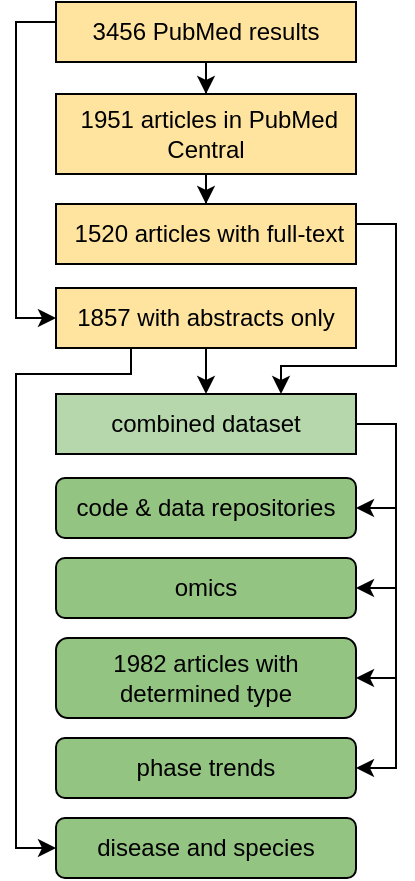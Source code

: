 <mxGraphModel dx="1016" dy="1460" grid="1" gridSize="10" guides="1" tooltips="1" connect="1" arrows="1" fold="1" page="1" pageScale="1" pageWidth="827" pageHeight="1169" background="#ffffff"><root><mxCell id="0"/><mxCell id="1" parent="0"/><mxCell id="4" value="" style="edgeStyle=orthogonalEdgeStyle;rounded=0;html=1;jettySize=auto;orthogonalLoop=1;" parent="1" source="2" target="3" edge="1"><mxGeometry relative="1" as="geometry"/></mxCell><mxCell id="8" value="" style="edgeStyle=orthogonalEdgeStyle;rounded=0;html=1;jettySize=auto;orthogonalLoop=1;" edge="1" parent="1" source="2" target="7"><mxGeometry relative="1" as="geometry"><Array as="points"><mxPoint x="40" y="50"/><mxPoint x="40" y="198"/></Array></mxGeometry></mxCell><mxCell id="2" value="3456 PubMed results" style="rounded=0;whiteSpace=wrap;html=1;fillColor=#ffe49f;" parent="1" vertex="1"><mxGeometry x="60" y="40" width="150" height="30" as="geometry"/></mxCell><mxCell id="11" style="edgeStyle=orthogonalEdgeStyle;rounded=0;html=1;exitX=0.5;exitY=1;entryX=0.5;entryY=0;jettySize=auto;orthogonalLoop=1;" edge="1" parent="1" source="7" target="9"><mxGeometry relative="1" as="geometry"><Array as="points"><mxPoint x="135" y="231"/><mxPoint x="135" y="231"/></Array></mxGeometry></mxCell><mxCell id="28" style="edgeStyle=orthogonalEdgeStyle;rounded=0;html=1;exitX=0.25;exitY=1;entryX=0;entryY=0.5;jettySize=auto;orthogonalLoop=1;" edge="1" parent="1" source="7" target="12"><mxGeometry relative="1" as="geometry"><Array as="points"><mxPoint x="98" y="226"/><mxPoint x="40" y="226"/><mxPoint x="40" y="463"/></Array></mxGeometry></mxCell><mxCell id="7" value="&lt;div&gt;1857 with abstracts only&lt;/div&gt;" style="rounded=0;whiteSpace=wrap;html=1;fillColor=#ffe49f;" vertex="1" parent="1"><mxGeometry x="60" y="183" width="150" height="30" as="geometry"/></mxCell><mxCell id="12" value="&lt;div&gt;disease and species&lt;/div&gt;" style="rounded=1;whiteSpace=wrap;html=1;fillColor=#93c482;" vertex="1" parent="1"><mxGeometry x="60" y="448" width="150" height="30" as="geometry"/></mxCell><mxCell id="6" value="" style="edgeStyle=orthogonalEdgeStyle;rounded=0;html=1;jettySize=auto;orthogonalLoop=1;" edge="1" parent="1" source="3" target="5"><mxGeometry relative="1" as="geometry"/></mxCell><mxCell id="3" value="&lt;div&gt;&amp;nbsp;1951 articles in PubMed Central&lt;/div&gt;" style="rounded=0;whiteSpace=wrap;html=1;fillColor=#ffe49f;" parent="1" vertex="1"><mxGeometry x="60" y="86" width="150" height="40" as="geometry"/></mxCell><mxCell id="10" value="" style="edgeStyle=orthogonalEdgeStyle;rounded=0;html=1;jettySize=auto;orthogonalLoop=1;entryX=0.75;entryY=0;exitX=1;exitY=0.5;" edge="1" parent="1" source="5" target="9"><mxGeometry relative="1" as="geometry"><Array as="points"><mxPoint x="210" y="151"/><mxPoint x="230" y="151"/><mxPoint x="230" y="222"/><mxPoint x="173" y="222"/></Array></mxGeometry></mxCell><mxCell id="5" value="&lt;div&gt;&amp;nbsp;1520 articles with full-text&lt;/div&gt;" style="rounded=0;whiteSpace=wrap;html=1;fillColor=#ffe49f;" vertex="1" parent="1"><mxGeometry x="60" y="141" width="150" height="30" as="geometry"/></mxCell><mxCell id="24" style="edgeStyle=orthogonalEdgeStyle;rounded=0;html=1;exitX=1;exitY=0.5;entryX=1;entryY=0.5;jettySize=auto;orthogonalLoop=1;" edge="1" parent="1" source="9" target="18"><mxGeometry relative="1" as="geometry"/></mxCell><mxCell id="25" style="edgeStyle=orthogonalEdgeStyle;rounded=0;html=1;exitX=1;exitY=0.5;entryX=1;entryY=0.5;jettySize=auto;orthogonalLoop=1;" edge="1" parent="1" source="9" target="16"><mxGeometry relative="1" as="geometry"/></mxCell><mxCell id="26" style="edgeStyle=orthogonalEdgeStyle;rounded=0;html=1;exitX=1;exitY=0.5;entryX=1;entryY=0.5;jettySize=auto;orthogonalLoop=1;" edge="1" parent="1" source="9" target="20"><mxGeometry relative="1" as="geometry"/></mxCell><mxCell id="27" style="edgeStyle=orthogonalEdgeStyle;rounded=0;html=1;exitX=1;exitY=0.5;entryX=1;entryY=0.5;jettySize=auto;orthogonalLoop=1;" edge="1" parent="1" source="9" target="14"><mxGeometry relative="1" as="geometry"/></mxCell><mxCell id="9" value="&lt;div&gt;combined dataset&lt;/div&gt;" style="rounded=0;whiteSpace=wrap;html=1;fillColor=#b6d7ab;" vertex="1" parent="1"><mxGeometry x="60" y="236" width="150" height="30" as="geometry"/></mxCell><mxCell id="20" value="&lt;div&gt;1982 articles with determined type&lt;/div&gt;" style="rounded=1;whiteSpace=wrap;html=1;fillColor=#93c482;" vertex="1" parent="1"><mxGeometry x="60" y="358" width="150" height="40" as="geometry"/></mxCell><mxCell id="18" value="&lt;div&gt;code &amp;amp; data repositories&lt;/div&gt;" style="rounded=1;whiteSpace=wrap;html=1;fillColor=#93c482;" vertex="1" parent="1"><mxGeometry x="60" y="278" width="150" height="30" as="geometry"/></mxCell><mxCell id="16" value="&lt;div&gt;omics&lt;/div&gt;" style="rounded=1;whiteSpace=wrap;html=1;fillColor=#93c482;" vertex="1" parent="1"><mxGeometry x="60" y="318" width="150" height="30" as="geometry"/></mxCell><mxCell id="14" value="&lt;div&gt;phase trends&lt;/div&gt;" style="rounded=1;whiteSpace=wrap;html=1;fillColor=#93c482;" vertex="1" parent="1"><mxGeometry x="60" y="408" width="150" height="30" as="geometry"/></mxCell></root></mxGraphModel>